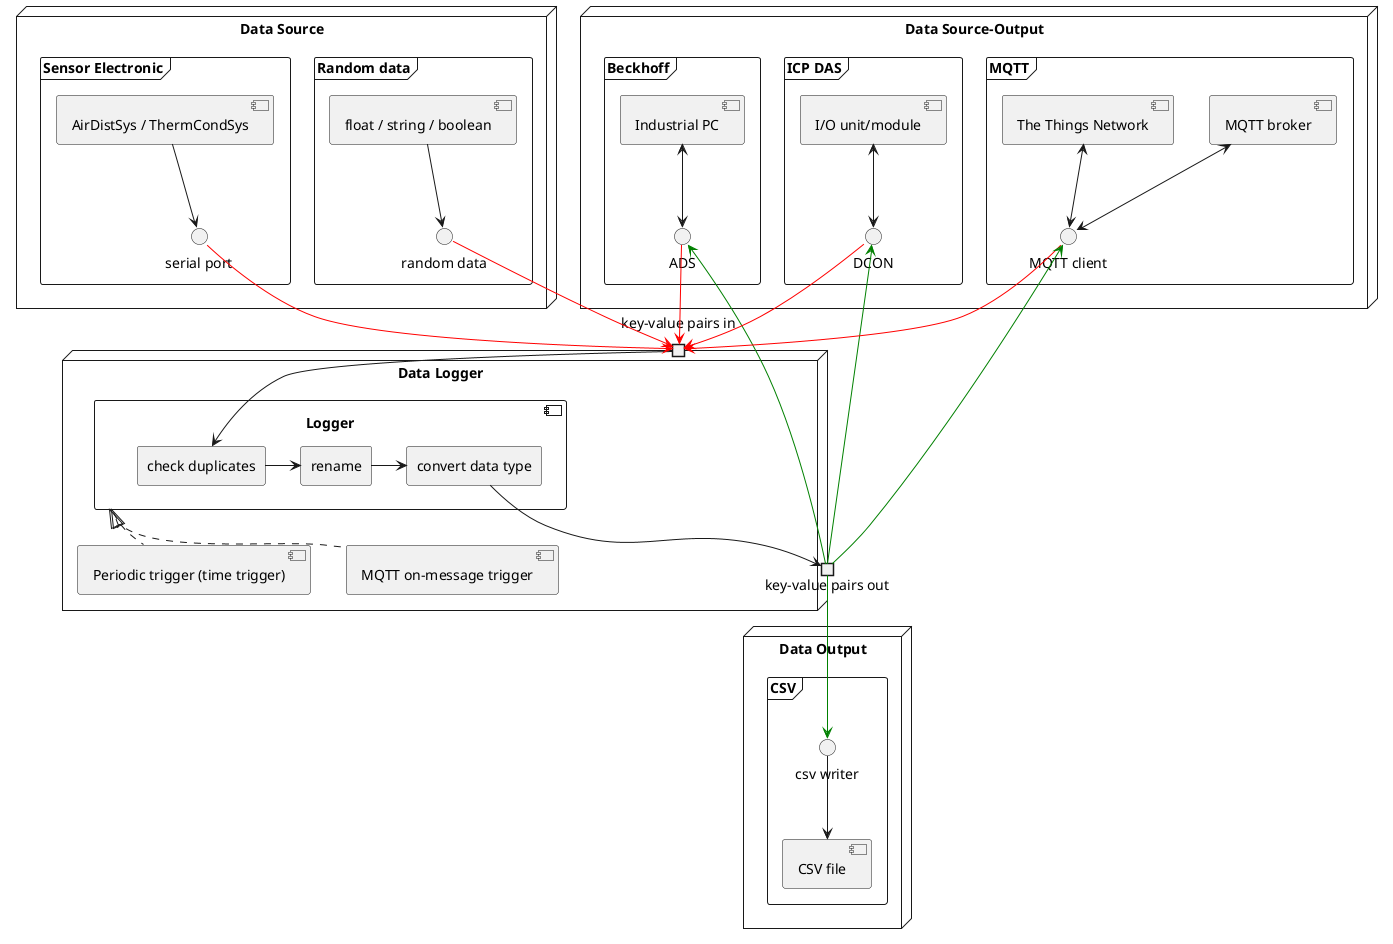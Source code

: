 @startuml
'left to right direction

node "Data Source"{
    frame "Random data"{
        () "random data"
        [float / string / boolean] --> "random data"
    }
    frame "Sensor Electronic"{
        () "serial port"
        [AirDistSys / ThermCondSys] --> "serial port"
    }
}

node "Data Output"{
    frame "CSV"{
        () "csv writer"
        "csv writer" --> [CSV file]
    }
}

node "Data Source-Output"{
    frame "Beckhoff"{
        () "ADS"
        [Industrial PC] <--> "ADS"
    }
    frame "ICP DAS"{
        () "DCON"
        [I/O unit/module] <--> "DCON"
    }
    frame "MQTT"{
        () "MQTT client"
        [MQTT broker] <--> "MQTT client"
        [The Things Network] <--> "MQTT client"
    }
}

node "Data Logger"{
    portin "key-value pairs in"
    portout "key-value pairs out"

    component "Logger"{
        rectangle "check duplicates"
        rectangle "rename"
        rectangle "convert data type"

        "check duplicates" -right-> "rename"
        "rename" -right-> "convert data type"
    }
    "key-value pairs in" --> "check duplicates"
    "convert data type" --> "key-value pairs out"

    component "Periodic trigger (time trigger)"
    component "MQTT on-message trigger"
    "Logger" <|.. "Periodic trigger (time trigger)"
    "Logger" <|.. "MQTT on-message trigger"

    "random data" -[#Red]-> "key-value pairs in"
    "serial port" -[#Red]-> "key-value pairs in"

    "key-value pairs out" -[#Green]-> "csv writer"

    "ADS" -[#Red]-> "key-value pairs in"
    "key-value pairs out" -[#Green]-> "ADS"
    "DCON" -[#Red]-> "key-value pairs in"
    "key-value pairs out" -[#Green]-> "DCON"
    "MQTT client" -[#Red]-> "key-value pairs in"
    "key-value pairs out" -[#Green]-> "MQTT client"
}

@enduml